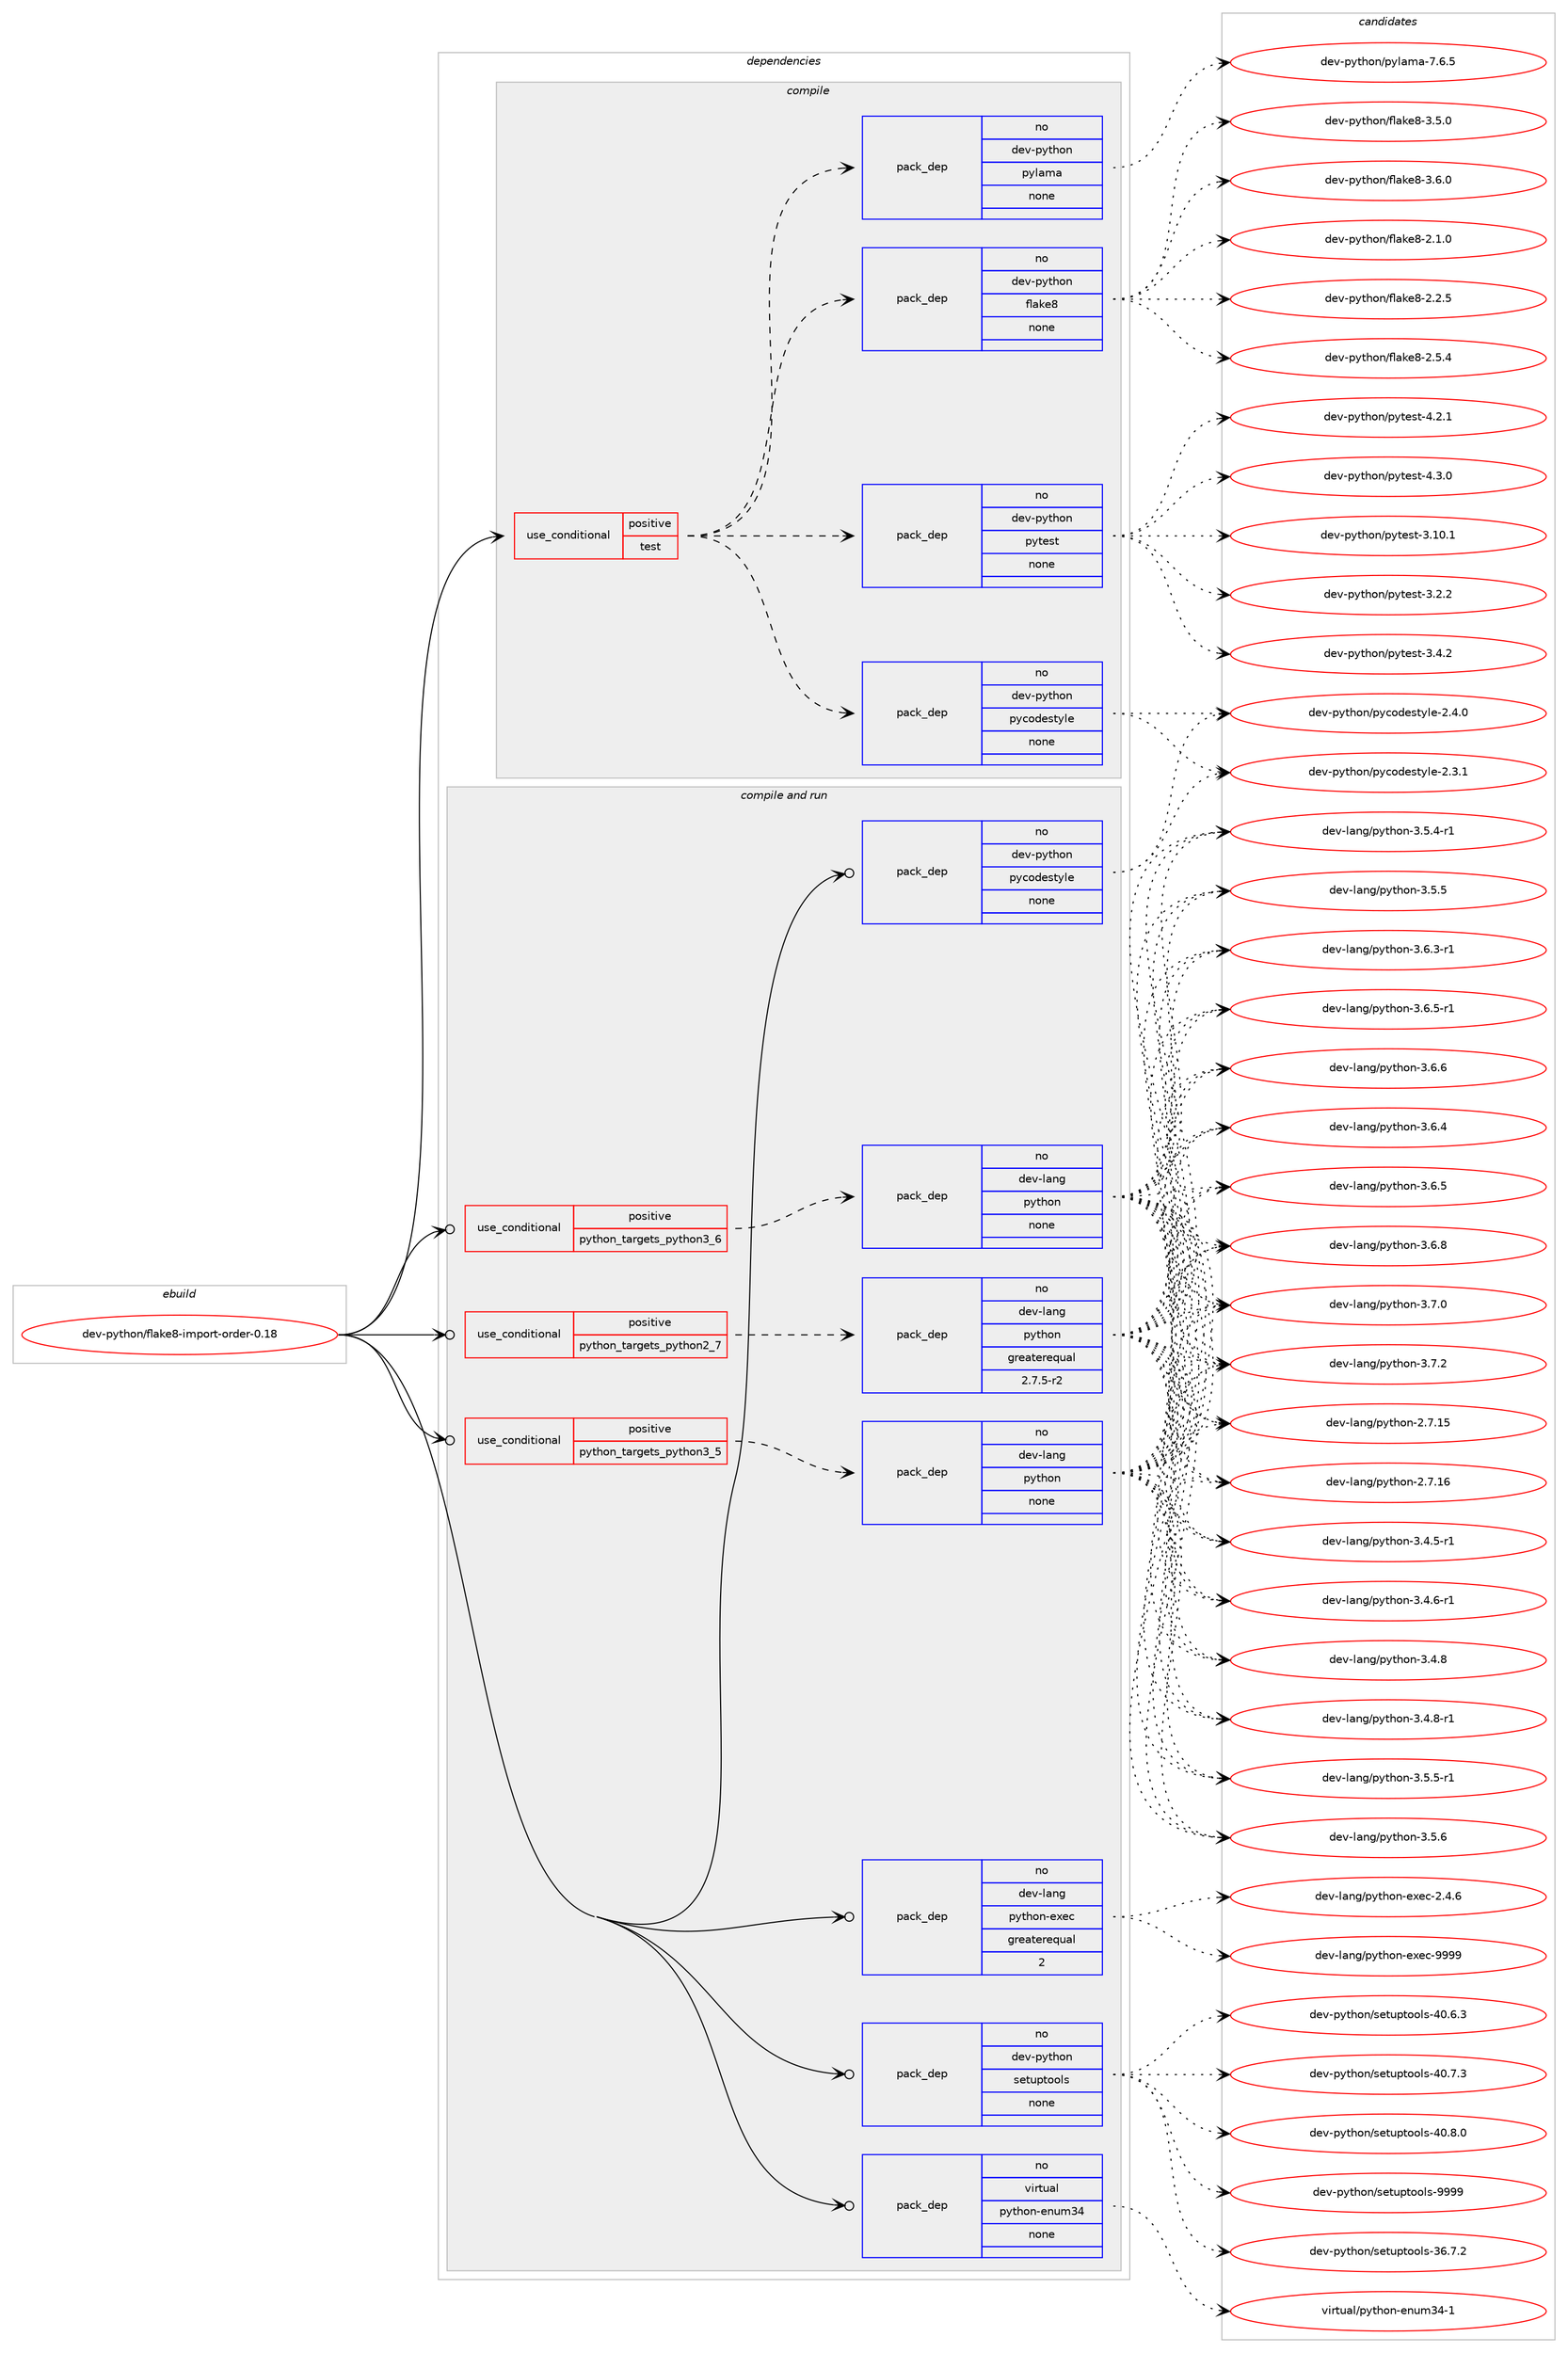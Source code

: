 digraph prolog {

# *************
# Graph options
# *************

newrank=true;
concentrate=true;
compound=true;
graph [rankdir=LR,fontname=Helvetica,fontsize=10,ranksep=1.5];#, ranksep=2.5, nodesep=0.2];
edge  [arrowhead=vee];
node  [fontname=Helvetica,fontsize=10];

# **********
# The ebuild
# **********

subgraph cluster_leftcol {
color=gray;
rank=same;
label=<<i>ebuild</i>>;
id [label="dev-python/flake8-import-order-0.18", color=red, width=4, href="../dev-python/flake8-import-order-0.18.svg"];
}

# ****************
# The dependencies
# ****************

subgraph cluster_midcol {
color=gray;
label=<<i>dependencies</i>>;
subgraph cluster_compile {
fillcolor="#eeeeee";
style=filled;
label=<<i>compile</i>>;
subgraph cond374235 {
dependency1408973 [label=<<TABLE BORDER="0" CELLBORDER="1" CELLSPACING="0" CELLPADDING="4"><TR><TD ROWSPAN="3" CELLPADDING="10">use_conditional</TD></TR><TR><TD>positive</TD></TR><TR><TD>test</TD></TR></TABLE>>, shape=none, color=red];
subgraph pack1011479 {
dependency1408974 [label=<<TABLE BORDER="0" CELLBORDER="1" CELLSPACING="0" CELLPADDING="4" WIDTH="220"><TR><TD ROWSPAN="6" CELLPADDING="30">pack_dep</TD></TR><TR><TD WIDTH="110">no</TD></TR><TR><TD>dev-python</TD></TR><TR><TD>pytest</TD></TR><TR><TD>none</TD></TR><TR><TD></TD></TR></TABLE>>, shape=none, color=blue];
}
dependency1408973:e -> dependency1408974:w [weight=20,style="dashed",arrowhead="vee"];
subgraph pack1011480 {
dependency1408975 [label=<<TABLE BORDER="0" CELLBORDER="1" CELLSPACING="0" CELLPADDING="4" WIDTH="220"><TR><TD ROWSPAN="6" CELLPADDING="30">pack_dep</TD></TR><TR><TD WIDTH="110">no</TD></TR><TR><TD>dev-python</TD></TR><TR><TD>flake8</TD></TR><TR><TD>none</TD></TR><TR><TD></TD></TR></TABLE>>, shape=none, color=blue];
}
dependency1408973:e -> dependency1408975:w [weight=20,style="dashed",arrowhead="vee"];
subgraph pack1011481 {
dependency1408976 [label=<<TABLE BORDER="0" CELLBORDER="1" CELLSPACING="0" CELLPADDING="4" WIDTH="220"><TR><TD ROWSPAN="6" CELLPADDING="30">pack_dep</TD></TR><TR><TD WIDTH="110">no</TD></TR><TR><TD>dev-python</TD></TR><TR><TD>pycodestyle</TD></TR><TR><TD>none</TD></TR><TR><TD></TD></TR></TABLE>>, shape=none, color=blue];
}
dependency1408973:e -> dependency1408976:w [weight=20,style="dashed",arrowhead="vee"];
subgraph pack1011482 {
dependency1408977 [label=<<TABLE BORDER="0" CELLBORDER="1" CELLSPACING="0" CELLPADDING="4" WIDTH="220"><TR><TD ROWSPAN="6" CELLPADDING="30">pack_dep</TD></TR><TR><TD WIDTH="110">no</TD></TR><TR><TD>dev-python</TD></TR><TR><TD>pylama</TD></TR><TR><TD>none</TD></TR><TR><TD></TD></TR></TABLE>>, shape=none, color=blue];
}
dependency1408973:e -> dependency1408977:w [weight=20,style="dashed",arrowhead="vee"];
}
id:e -> dependency1408973:w [weight=20,style="solid",arrowhead="vee"];
}
subgraph cluster_compileandrun {
fillcolor="#eeeeee";
style=filled;
label=<<i>compile and run</i>>;
subgraph cond374236 {
dependency1408978 [label=<<TABLE BORDER="0" CELLBORDER="1" CELLSPACING="0" CELLPADDING="4"><TR><TD ROWSPAN="3" CELLPADDING="10">use_conditional</TD></TR><TR><TD>positive</TD></TR><TR><TD>python_targets_python2_7</TD></TR></TABLE>>, shape=none, color=red];
subgraph pack1011483 {
dependency1408979 [label=<<TABLE BORDER="0" CELLBORDER="1" CELLSPACING="0" CELLPADDING="4" WIDTH="220"><TR><TD ROWSPAN="6" CELLPADDING="30">pack_dep</TD></TR><TR><TD WIDTH="110">no</TD></TR><TR><TD>dev-lang</TD></TR><TR><TD>python</TD></TR><TR><TD>greaterequal</TD></TR><TR><TD>2.7.5-r2</TD></TR></TABLE>>, shape=none, color=blue];
}
dependency1408978:e -> dependency1408979:w [weight=20,style="dashed",arrowhead="vee"];
}
id:e -> dependency1408978:w [weight=20,style="solid",arrowhead="odotvee"];
subgraph cond374237 {
dependency1408980 [label=<<TABLE BORDER="0" CELLBORDER="1" CELLSPACING="0" CELLPADDING="4"><TR><TD ROWSPAN="3" CELLPADDING="10">use_conditional</TD></TR><TR><TD>positive</TD></TR><TR><TD>python_targets_python3_5</TD></TR></TABLE>>, shape=none, color=red];
subgraph pack1011484 {
dependency1408981 [label=<<TABLE BORDER="0" CELLBORDER="1" CELLSPACING="0" CELLPADDING="4" WIDTH="220"><TR><TD ROWSPAN="6" CELLPADDING="30">pack_dep</TD></TR><TR><TD WIDTH="110">no</TD></TR><TR><TD>dev-lang</TD></TR><TR><TD>python</TD></TR><TR><TD>none</TD></TR><TR><TD></TD></TR></TABLE>>, shape=none, color=blue];
}
dependency1408980:e -> dependency1408981:w [weight=20,style="dashed",arrowhead="vee"];
}
id:e -> dependency1408980:w [weight=20,style="solid",arrowhead="odotvee"];
subgraph cond374238 {
dependency1408982 [label=<<TABLE BORDER="0" CELLBORDER="1" CELLSPACING="0" CELLPADDING="4"><TR><TD ROWSPAN="3" CELLPADDING="10">use_conditional</TD></TR><TR><TD>positive</TD></TR><TR><TD>python_targets_python3_6</TD></TR></TABLE>>, shape=none, color=red];
subgraph pack1011485 {
dependency1408983 [label=<<TABLE BORDER="0" CELLBORDER="1" CELLSPACING="0" CELLPADDING="4" WIDTH="220"><TR><TD ROWSPAN="6" CELLPADDING="30">pack_dep</TD></TR><TR><TD WIDTH="110">no</TD></TR><TR><TD>dev-lang</TD></TR><TR><TD>python</TD></TR><TR><TD>none</TD></TR><TR><TD></TD></TR></TABLE>>, shape=none, color=blue];
}
dependency1408982:e -> dependency1408983:w [weight=20,style="dashed",arrowhead="vee"];
}
id:e -> dependency1408982:w [weight=20,style="solid",arrowhead="odotvee"];
subgraph pack1011486 {
dependency1408984 [label=<<TABLE BORDER="0" CELLBORDER="1" CELLSPACING="0" CELLPADDING="4" WIDTH="220"><TR><TD ROWSPAN="6" CELLPADDING="30">pack_dep</TD></TR><TR><TD WIDTH="110">no</TD></TR><TR><TD>dev-lang</TD></TR><TR><TD>python-exec</TD></TR><TR><TD>greaterequal</TD></TR><TR><TD>2</TD></TR></TABLE>>, shape=none, color=blue];
}
id:e -> dependency1408984:w [weight=20,style="solid",arrowhead="odotvee"];
subgraph pack1011487 {
dependency1408985 [label=<<TABLE BORDER="0" CELLBORDER="1" CELLSPACING="0" CELLPADDING="4" WIDTH="220"><TR><TD ROWSPAN="6" CELLPADDING="30">pack_dep</TD></TR><TR><TD WIDTH="110">no</TD></TR><TR><TD>dev-python</TD></TR><TR><TD>pycodestyle</TD></TR><TR><TD>none</TD></TR><TR><TD></TD></TR></TABLE>>, shape=none, color=blue];
}
id:e -> dependency1408985:w [weight=20,style="solid",arrowhead="odotvee"];
subgraph pack1011488 {
dependency1408986 [label=<<TABLE BORDER="0" CELLBORDER="1" CELLSPACING="0" CELLPADDING="4" WIDTH="220"><TR><TD ROWSPAN="6" CELLPADDING="30">pack_dep</TD></TR><TR><TD WIDTH="110">no</TD></TR><TR><TD>dev-python</TD></TR><TR><TD>setuptools</TD></TR><TR><TD>none</TD></TR><TR><TD></TD></TR></TABLE>>, shape=none, color=blue];
}
id:e -> dependency1408986:w [weight=20,style="solid",arrowhead="odotvee"];
subgraph pack1011489 {
dependency1408987 [label=<<TABLE BORDER="0" CELLBORDER="1" CELLSPACING="0" CELLPADDING="4" WIDTH="220"><TR><TD ROWSPAN="6" CELLPADDING="30">pack_dep</TD></TR><TR><TD WIDTH="110">no</TD></TR><TR><TD>virtual</TD></TR><TR><TD>python-enum34</TD></TR><TR><TD>none</TD></TR><TR><TD></TD></TR></TABLE>>, shape=none, color=blue];
}
id:e -> dependency1408987:w [weight=20,style="solid",arrowhead="odotvee"];
}
subgraph cluster_run {
fillcolor="#eeeeee";
style=filled;
label=<<i>run</i>>;
}
}

# **************
# The candidates
# **************

subgraph cluster_choices {
rank=same;
color=gray;
label=<<i>candidates</i>>;

subgraph choice1011479 {
color=black;
nodesep=1;
choice100101118451121211161041111104711212111610111511645514649484649 [label="dev-python/pytest-3.10.1", color=red, width=4,href="../dev-python/pytest-3.10.1.svg"];
choice1001011184511212111610411111047112121116101115116455146504650 [label="dev-python/pytest-3.2.2", color=red, width=4,href="../dev-python/pytest-3.2.2.svg"];
choice1001011184511212111610411111047112121116101115116455146524650 [label="dev-python/pytest-3.4.2", color=red, width=4,href="../dev-python/pytest-3.4.2.svg"];
choice1001011184511212111610411111047112121116101115116455246504649 [label="dev-python/pytest-4.2.1", color=red, width=4,href="../dev-python/pytest-4.2.1.svg"];
choice1001011184511212111610411111047112121116101115116455246514648 [label="dev-python/pytest-4.3.0", color=red, width=4,href="../dev-python/pytest-4.3.0.svg"];
dependency1408974:e -> choice100101118451121211161041111104711212111610111511645514649484649:w [style=dotted,weight="100"];
dependency1408974:e -> choice1001011184511212111610411111047112121116101115116455146504650:w [style=dotted,weight="100"];
dependency1408974:e -> choice1001011184511212111610411111047112121116101115116455146524650:w [style=dotted,weight="100"];
dependency1408974:e -> choice1001011184511212111610411111047112121116101115116455246504649:w [style=dotted,weight="100"];
dependency1408974:e -> choice1001011184511212111610411111047112121116101115116455246514648:w [style=dotted,weight="100"];
}
subgraph choice1011480 {
color=black;
nodesep=1;
choice10010111845112121116104111110471021089710710156455046494648 [label="dev-python/flake8-2.1.0", color=red, width=4,href="../dev-python/flake8-2.1.0.svg"];
choice10010111845112121116104111110471021089710710156455046504653 [label="dev-python/flake8-2.2.5", color=red, width=4,href="../dev-python/flake8-2.2.5.svg"];
choice10010111845112121116104111110471021089710710156455046534652 [label="dev-python/flake8-2.5.4", color=red, width=4,href="../dev-python/flake8-2.5.4.svg"];
choice10010111845112121116104111110471021089710710156455146534648 [label="dev-python/flake8-3.5.0", color=red, width=4,href="../dev-python/flake8-3.5.0.svg"];
choice10010111845112121116104111110471021089710710156455146544648 [label="dev-python/flake8-3.6.0", color=red, width=4,href="../dev-python/flake8-3.6.0.svg"];
dependency1408975:e -> choice10010111845112121116104111110471021089710710156455046494648:w [style=dotted,weight="100"];
dependency1408975:e -> choice10010111845112121116104111110471021089710710156455046504653:w [style=dotted,weight="100"];
dependency1408975:e -> choice10010111845112121116104111110471021089710710156455046534652:w [style=dotted,weight="100"];
dependency1408975:e -> choice10010111845112121116104111110471021089710710156455146534648:w [style=dotted,weight="100"];
dependency1408975:e -> choice10010111845112121116104111110471021089710710156455146544648:w [style=dotted,weight="100"];
}
subgraph choice1011481 {
color=black;
nodesep=1;
choice100101118451121211161041111104711212199111100101115116121108101455046514649 [label="dev-python/pycodestyle-2.3.1", color=red, width=4,href="../dev-python/pycodestyle-2.3.1.svg"];
choice100101118451121211161041111104711212199111100101115116121108101455046524648 [label="dev-python/pycodestyle-2.4.0", color=red, width=4,href="../dev-python/pycodestyle-2.4.0.svg"];
dependency1408976:e -> choice100101118451121211161041111104711212199111100101115116121108101455046514649:w [style=dotted,weight="100"];
dependency1408976:e -> choice100101118451121211161041111104711212199111100101115116121108101455046524648:w [style=dotted,weight="100"];
}
subgraph choice1011482 {
color=black;
nodesep=1;
choice10010111845112121116104111110471121211089710997455546544653 [label="dev-python/pylama-7.6.5", color=red, width=4,href="../dev-python/pylama-7.6.5.svg"];
dependency1408977:e -> choice10010111845112121116104111110471121211089710997455546544653:w [style=dotted,weight="100"];
}
subgraph choice1011483 {
color=black;
nodesep=1;
choice10010111845108971101034711212111610411111045504655464953 [label="dev-lang/python-2.7.15", color=red, width=4,href="../dev-lang/python-2.7.15.svg"];
choice10010111845108971101034711212111610411111045504655464954 [label="dev-lang/python-2.7.16", color=red, width=4,href="../dev-lang/python-2.7.16.svg"];
choice1001011184510897110103471121211161041111104551465246534511449 [label="dev-lang/python-3.4.5-r1", color=red, width=4,href="../dev-lang/python-3.4.5-r1.svg"];
choice1001011184510897110103471121211161041111104551465246544511449 [label="dev-lang/python-3.4.6-r1", color=red, width=4,href="../dev-lang/python-3.4.6-r1.svg"];
choice100101118451089711010347112121116104111110455146524656 [label="dev-lang/python-3.4.8", color=red, width=4,href="../dev-lang/python-3.4.8.svg"];
choice1001011184510897110103471121211161041111104551465246564511449 [label="dev-lang/python-3.4.8-r1", color=red, width=4,href="../dev-lang/python-3.4.8-r1.svg"];
choice1001011184510897110103471121211161041111104551465346524511449 [label="dev-lang/python-3.5.4-r1", color=red, width=4,href="../dev-lang/python-3.5.4-r1.svg"];
choice100101118451089711010347112121116104111110455146534653 [label="dev-lang/python-3.5.5", color=red, width=4,href="../dev-lang/python-3.5.5.svg"];
choice1001011184510897110103471121211161041111104551465346534511449 [label="dev-lang/python-3.5.5-r1", color=red, width=4,href="../dev-lang/python-3.5.5-r1.svg"];
choice100101118451089711010347112121116104111110455146534654 [label="dev-lang/python-3.5.6", color=red, width=4,href="../dev-lang/python-3.5.6.svg"];
choice1001011184510897110103471121211161041111104551465446514511449 [label="dev-lang/python-3.6.3-r1", color=red, width=4,href="../dev-lang/python-3.6.3-r1.svg"];
choice100101118451089711010347112121116104111110455146544652 [label="dev-lang/python-3.6.4", color=red, width=4,href="../dev-lang/python-3.6.4.svg"];
choice100101118451089711010347112121116104111110455146544653 [label="dev-lang/python-3.6.5", color=red, width=4,href="../dev-lang/python-3.6.5.svg"];
choice1001011184510897110103471121211161041111104551465446534511449 [label="dev-lang/python-3.6.5-r1", color=red, width=4,href="../dev-lang/python-3.6.5-r1.svg"];
choice100101118451089711010347112121116104111110455146544654 [label="dev-lang/python-3.6.6", color=red, width=4,href="../dev-lang/python-3.6.6.svg"];
choice100101118451089711010347112121116104111110455146544656 [label="dev-lang/python-3.6.8", color=red, width=4,href="../dev-lang/python-3.6.8.svg"];
choice100101118451089711010347112121116104111110455146554648 [label="dev-lang/python-3.7.0", color=red, width=4,href="../dev-lang/python-3.7.0.svg"];
choice100101118451089711010347112121116104111110455146554650 [label="dev-lang/python-3.7.2", color=red, width=4,href="../dev-lang/python-3.7.2.svg"];
dependency1408979:e -> choice10010111845108971101034711212111610411111045504655464953:w [style=dotted,weight="100"];
dependency1408979:e -> choice10010111845108971101034711212111610411111045504655464954:w [style=dotted,weight="100"];
dependency1408979:e -> choice1001011184510897110103471121211161041111104551465246534511449:w [style=dotted,weight="100"];
dependency1408979:e -> choice1001011184510897110103471121211161041111104551465246544511449:w [style=dotted,weight="100"];
dependency1408979:e -> choice100101118451089711010347112121116104111110455146524656:w [style=dotted,weight="100"];
dependency1408979:e -> choice1001011184510897110103471121211161041111104551465246564511449:w [style=dotted,weight="100"];
dependency1408979:e -> choice1001011184510897110103471121211161041111104551465346524511449:w [style=dotted,weight="100"];
dependency1408979:e -> choice100101118451089711010347112121116104111110455146534653:w [style=dotted,weight="100"];
dependency1408979:e -> choice1001011184510897110103471121211161041111104551465346534511449:w [style=dotted,weight="100"];
dependency1408979:e -> choice100101118451089711010347112121116104111110455146534654:w [style=dotted,weight="100"];
dependency1408979:e -> choice1001011184510897110103471121211161041111104551465446514511449:w [style=dotted,weight="100"];
dependency1408979:e -> choice100101118451089711010347112121116104111110455146544652:w [style=dotted,weight="100"];
dependency1408979:e -> choice100101118451089711010347112121116104111110455146544653:w [style=dotted,weight="100"];
dependency1408979:e -> choice1001011184510897110103471121211161041111104551465446534511449:w [style=dotted,weight="100"];
dependency1408979:e -> choice100101118451089711010347112121116104111110455146544654:w [style=dotted,weight="100"];
dependency1408979:e -> choice100101118451089711010347112121116104111110455146544656:w [style=dotted,weight="100"];
dependency1408979:e -> choice100101118451089711010347112121116104111110455146554648:w [style=dotted,weight="100"];
dependency1408979:e -> choice100101118451089711010347112121116104111110455146554650:w [style=dotted,weight="100"];
}
subgraph choice1011484 {
color=black;
nodesep=1;
choice10010111845108971101034711212111610411111045504655464953 [label="dev-lang/python-2.7.15", color=red, width=4,href="../dev-lang/python-2.7.15.svg"];
choice10010111845108971101034711212111610411111045504655464954 [label="dev-lang/python-2.7.16", color=red, width=4,href="../dev-lang/python-2.7.16.svg"];
choice1001011184510897110103471121211161041111104551465246534511449 [label="dev-lang/python-3.4.5-r1", color=red, width=4,href="../dev-lang/python-3.4.5-r1.svg"];
choice1001011184510897110103471121211161041111104551465246544511449 [label="dev-lang/python-3.4.6-r1", color=red, width=4,href="../dev-lang/python-3.4.6-r1.svg"];
choice100101118451089711010347112121116104111110455146524656 [label="dev-lang/python-3.4.8", color=red, width=4,href="../dev-lang/python-3.4.8.svg"];
choice1001011184510897110103471121211161041111104551465246564511449 [label="dev-lang/python-3.4.8-r1", color=red, width=4,href="../dev-lang/python-3.4.8-r1.svg"];
choice1001011184510897110103471121211161041111104551465346524511449 [label="dev-lang/python-3.5.4-r1", color=red, width=4,href="../dev-lang/python-3.5.4-r1.svg"];
choice100101118451089711010347112121116104111110455146534653 [label="dev-lang/python-3.5.5", color=red, width=4,href="../dev-lang/python-3.5.5.svg"];
choice1001011184510897110103471121211161041111104551465346534511449 [label="dev-lang/python-3.5.5-r1", color=red, width=4,href="../dev-lang/python-3.5.5-r1.svg"];
choice100101118451089711010347112121116104111110455146534654 [label="dev-lang/python-3.5.6", color=red, width=4,href="../dev-lang/python-3.5.6.svg"];
choice1001011184510897110103471121211161041111104551465446514511449 [label="dev-lang/python-3.6.3-r1", color=red, width=4,href="../dev-lang/python-3.6.3-r1.svg"];
choice100101118451089711010347112121116104111110455146544652 [label="dev-lang/python-3.6.4", color=red, width=4,href="../dev-lang/python-3.6.4.svg"];
choice100101118451089711010347112121116104111110455146544653 [label="dev-lang/python-3.6.5", color=red, width=4,href="../dev-lang/python-3.6.5.svg"];
choice1001011184510897110103471121211161041111104551465446534511449 [label="dev-lang/python-3.6.5-r1", color=red, width=4,href="../dev-lang/python-3.6.5-r1.svg"];
choice100101118451089711010347112121116104111110455146544654 [label="dev-lang/python-3.6.6", color=red, width=4,href="../dev-lang/python-3.6.6.svg"];
choice100101118451089711010347112121116104111110455146544656 [label="dev-lang/python-3.6.8", color=red, width=4,href="../dev-lang/python-3.6.8.svg"];
choice100101118451089711010347112121116104111110455146554648 [label="dev-lang/python-3.7.0", color=red, width=4,href="../dev-lang/python-3.7.0.svg"];
choice100101118451089711010347112121116104111110455146554650 [label="dev-lang/python-3.7.2", color=red, width=4,href="../dev-lang/python-3.7.2.svg"];
dependency1408981:e -> choice10010111845108971101034711212111610411111045504655464953:w [style=dotted,weight="100"];
dependency1408981:e -> choice10010111845108971101034711212111610411111045504655464954:w [style=dotted,weight="100"];
dependency1408981:e -> choice1001011184510897110103471121211161041111104551465246534511449:w [style=dotted,weight="100"];
dependency1408981:e -> choice1001011184510897110103471121211161041111104551465246544511449:w [style=dotted,weight="100"];
dependency1408981:e -> choice100101118451089711010347112121116104111110455146524656:w [style=dotted,weight="100"];
dependency1408981:e -> choice1001011184510897110103471121211161041111104551465246564511449:w [style=dotted,weight="100"];
dependency1408981:e -> choice1001011184510897110103471121211161041111104551465346524511449:w [style=dotted,weight="100"];
dependency1408981:e -> choice100101118451089711010347112121116104111110455146534653:w [style=dotted,weight="100"];
dependency1408981:e -> choice1001011184510897110103471121211161041111104551465346534511449:w [style=dotted,weight="100"];
dependency1408981:e -> choice100101118451089711010347112121116104111110455146534654:w [style=dotted,weight="100"];
dependency1408981:e -> choice1001011184510897110103471121211161041111104551465446514511449:w [style=dotted,weight="100"];
dependency1408981:e -> choice100101118451089711010347112121116104111110455146544652:w [style=dotted,weight="100"];
dependency1408981:e -> choice100101118451089711010347112121116104111110455146544653:w [style=dotted,weight="100"];
dependency1408981:e -> choice1001011184510897110103471121211161041111104551465446534511449:w [style=dotted,weight="100"];
dependency1408981:e -> choice100101118451089711010347112121116104111110455146544654:w [style=dotted,weight="100"];
dependency1408981:e -> choice100101118451089711010347112121116104111110455146544656:w [style=dotted,weight="100"];
dependency1408981:e -> choice100101118451089711010347112121116104111110455146554648:w [style=dotted,weight="100"];
dependency1408981:e -> choice100101118451089711010347112121116104111110455146554650:w [style=dotted,weight="100"];
}
subgraph choice1011485 {
color=black;
nodesep=1;
choice10010111845108971101034711212111610411111045504655464953 [label="dev-lang/python-2.7.15", color=red, width=4,href="../dev-lang/python-2.7.15.svg"];
choice10010111845108971101034711212111610411111045504655464954 [label="dev-lang/python-2.7.16", color=red, width=4,href="../dev-lang/python-2.7.16.svg"];
choice1001011184510897110103471121211161041111104551465246534511449 [label="dev-lang/python-3.4.5-r1", color=red, width=4,href="../dev-lang/python-3.4.5-r1.svg"];
choice1001011184510897110103471121211161041111104551465246544511449 [label="dev-lang/python-3.4.6-r1", color=red, width=4,href="../dev-lang/python-3.4.6-r1.svg"];
choice100101118451089711010347112121116104111110455146524656 [label="dev-lang/python-3.4.8", color=red, width=4,href="../dev-lang/python-3.4.8.svg"];
choice1001011184510897110103471121211161041111104551465246564511449 [label="dev-lang/python-3.4.8-r1", color=red, width=4,href="../dev-lang/python-3.4.8-r1.svg"];
choice1001011184510897110103471121211161041111104551465346524511449 [label="dev-lang/python-3.5.4-r1", color=red, width=4,href="../dev-lang/python-3.5.4-r1.svg"];
choice100101118451089711010347112121116104111110455146534653 [label="dev-lang/python-3.5.5", color=red, width=4,href="../dev-lang/python-3.5.5.svg"];
choice1001011184510897110103471121211161041111104551465346534511449 [label="dev-lang/python-3.5.5-r1", color=red, width=4,href="../dev-lang/python-3.5.5-r1.svg"];
choice100101118451089711010347112121116104111110455146534654 [label="dev-lang/python-3.5.6", color=red, width=4,href="../dev-lang/python-3.5.6.svg"];
choice1001011184510897110103471121211161041111104551465446514511449 [label="dev-lang/python-3.6.3-r1", color=red, width=4,href="../dev-lang/python-3.6.3-r1.svg"];
choice100101118451089711010347112121116104111110455146544652 [label="dev-lang/python-3.6.4", color=red, width=4,href="../dev-lang/python-3.6.4.svg"];
choice100101118451089711010347112121116104111110455146544653 [label="dev-lang/python-3.6.5", color=red, width=4,href="../dev-lang/python-3.6.5.svg"];
choice1001011184510897110103471121211161041111104551465446534511449 [label="dev-lang/python-3.6.5-r1", color=red, width=4,href="../dev-lang/python-3.6.5-r1.svg"];
choice100101118451089711010347112121116104111110455146544654 [label="dev-lang/python-3.6.6", color=red, width=4,href="../dev-lang/python-3.6.6.svg"];
choice100101118451089711010347112121116104111110455146544656 [label="dev-lang/python-3.6.8", color=red, width=4,href="../dev-lang/python-3.6.8.svg"];
choice100101118451089711010347112121116104111110455146554648 [label="dev-lang/python-3.7.0", color=red, width=4,href="../dev-lang/python-3.7.0.svg"];
choice100101118451089711010347112121116104111110455146554650 [label="dev-lang/python-3.7.2", color=red, width=4,href="../dev-lang/python-3.7.2.svg"];
dependency1408983:e -> choice10010111845108971101034711212111610411111045504655464953:w [style=dotted,weight="100"];
dependency1408983:e -> choice10010111845108971101034711212111610411111045504655464954:w [style=dotted,weight="100"];
dependency1408983:e -> choice1001011184510897110103471121211161041111104551465246534511449:w [style=dotted,weight="100"];
dependency1408983:e -> choice1001011184510897110103471121211161041111104551465246544511449:w [style=dotted,weight="100"];
dependency1408983:e -> choice100101118451089711010347112121116104111110455146524656:w [style=dotted,weight="100"];
dependency1408983:e -> choice1001011184510897110103471121211161041111104551465246564511449:w [style=dotted,weight="100"];
dependency1408983:e -> choice1001011184510897110103471121211161041111104551465346524511449:w [style=dotted,weight="100"];
dependency1408983:e -> choice100101118451089711010347112121116104111110455146534653:w [style=dotted,weight="100"];
dependency1408983:e -> choice1001011184510897110103471121211161041111104551465346534511449:w [style=dotted,weight="100"];
dependency1408983:e -> choice100101118451089711010347112121116104111110455146534654:w [style=dotted,weight="100"];
dependency1408983:e -> choice1001011184510897110103471121211161041111104551465446514511449:w [style=dotted,weight="100"];
dependency1408983:e -> choice100101118451089711010347112121116104111110455146544652:w [style=dotted,weight="100"];
dependency1408983:e -> choice100101118451089711010347112121116104111110455146544653:w [style=dotted,weight="100"];
dependency1408983:e -> choice1001011184510897110103471121211161041111104551465446534511449:w [style=dotted,weight="100"];
dependency1408983:e -> choice100101118451089711010347112121116104111110455146544654:w [style=dotted,weight="100"];
dependency1408983:e -> choice100101118451089711010347112121116104111110455146544656:w [style=dotted,weight="100"];
dependency1408983:e -> choice100101118451089711010347112121116104111110455146554648:w [style=dotted,weight="100"];
dependency1408983:e -> choice100101118451089711010347112121116104111110455146554650:w [style=dotted,weight="100"];
}
subgraph choice1011486 {
color=black;
nodesep=1;
choice1001011184510897110103471121211161041111104510112010199455046524654 [label="dev-lang/python-exec-2.4.6", color=red, width=4,href="../dev-lang/python-exec-2.4.6.svg"];
choice10010111845108971101034711212111610411111045101120101994557575757 [label="dev-lang/python-exec-9999", color=red, width=4,href="../dev-lang/python-exec-9999.svg"];
dependency1408984:e -> choice1001011184510897110103471121211161041111104510112010199455046524654:w [style=dotted,weight="100"];
dependency1408984:e -> choice10010111845108971101034711212111610411111045101120101994557575757:w [style=dotted,weight="100"];
}
subgraph choice1011487 {
color=black;
nodesep=1;
choice100101118451121211161041111104711212199111100101115116121108101455046514649 [label="dev-python/pycodestyle-2.3.1", color=red, width=4,href="../dev-python/pycodestyle-2.3.1.svg"];
choice100101118451121211161041111104711212199111100101115116121108101455046524648 [label="dev-python/pycodestyle-2.4.0", color=red, width=4,href="../dev-python/pycodestyle-2.4.0.svg"];
dependency1408985:e -> choice100101118451121211161041111104711212199111100101115116121108101455046514649:w [style=dotted,weight="100"];
dependency1408985:e -> choice100101118451121211161041111104711212199111100101115116121108101455046524648:w [style=dotted,weight="100"];
}
subgraph choice1011488 {
color=black;
nodesep=1;
choice100101118451121211161041111104711510111611711211611111110811545515446554650 [label="dev-python/setuptools-36.7.2", color=red, width=4,href="../dev-python/setuptools-36.7.2.svg"];
choice100101118451121211161041111104711510111611711211611111110811545524846544651 [label="dev-python/setuptools-40.6.3", color=red, width=4,href="../dev-python/setuptools-40.6.3.svg"];
choice100101118451121211161041111104711510111611711211611111110811545524846554651 [label="dev-python/setuptools-40.7.3", color=red, width=4,href="../dev-python/setuptools-40.7.3.svg"];
choice100101118451121211161041111104711510111611711211611111110811545524846564648 [label="dev-python/setuptools-40.8.0", color=red, width=4,href="../dev-python/setuptools-40.8.0.svg"];
choice10010111845112121116104111110471151011161171121161111111081154557575757 [label="dev-python/setuptools-9999", color=red, width=4,href="../dev-python/setuptools-9999.svg"];
dependency1408986:e -> choice100101118451121211161041111104711510111611711211611111110811545515446554650:w [style=dotted,weight="100"];
dependency1408986:e -> choice100101118451121211161041111104711510111611711211611111110811545524846544651:w [style=dotted,weight="100"];
dependency1408986:e -> choice100101118451121211161041111104711510111611711211611111110811545524846554651:w [style=dotted,weight="100"];
dependency1408986:e -> choice100101118451121211161041111104711510111611711211611111110811545524846564648:w [style=dotted,weight="100"];
dependency1408986:e -> choice10010111845112121116104111110471151011161171121161111111081154557575757:w [style=dotted,weight="100"];
}
subgraph choice1011489 {
color=black;
nodesep=1;
choice11810511411611797108471121211161041111104510111011710951524549 [label="virtual/python-enum34-1", color=red, width=4,href="../virtual/python-enum34-1.svg"];
dependency1408987:e -> choice11810511411611797108471121211161041111104510111011710951524549:w [style=dotted,weight="100"];
}
}

}
